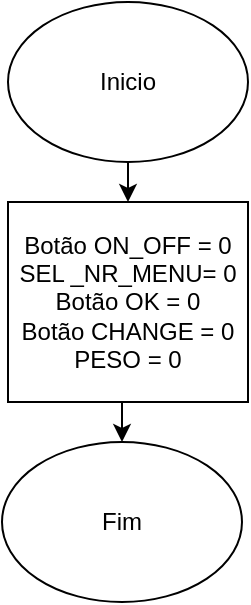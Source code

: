 <mxfile version="10.6.5" type="device"><diagram id="EixGLcNe33HgaYgmEgQo" name="Page-1"><mxGraphModel dx="840" dy="403" grid="1" gridSize="10" guides="1" tooltips="1" connect="1" arrows="1" fold="1" page="1" pageScale="1" pageWidth="827" pageHeight="1169" math="0" shadow="0"><root><mxCell id="0"/><mxCell id="1" parent="0"/><mxCell id="XMqYrkWbmvYxU_zvsqCI-3" style="edgeStyle=orthogonalEdgeStyle;rounded=0;orthogonalLoop=1;jettySize=auto;html=1;exitX=0.5;exitY=1;exitDx=0;exitDy=0;entryX=0.5;entryY=0;entryDx=0;entryDy=0;" edge="1" parent="1" source="XMqYrkWbmvYxU_zvsqCI-1" target="XMqYrkWbmvYxU_zvsqCI-2"><mxGeometry relative="1" as="geometry"/></mxCell><mxCell id="XMqYrkWbmvYxU_zvsqCI-1" value="Inicio" style="ellipse;whiteSpace=wrap;html=1;" vertex="1" parent="1"><mxGeometry x="353" y="20" width="120" height="80" as="geometry"/></mxCell><mxCell id="XMqYrkWbmvYxU_zvsqCI-5" style="edgeStyle=orthogonalEdgeStyle;rounded=0;orthogonalLoop=1;jettySize=auto;html=1;exitX=0.5;exitY=1;exitDx=0;exitDy=0;entryX=0.5;entryY=0;entryDx=0;entryDy=0;" edge="1" parent="1" source="XMqYrkWbmvYxU_zvsqCI-2" target="XMqYrkWbmvYxU_zvsqCI-4"><mxGeometry relative="1" as="geometry"/></mxCell><mxCell id="XMqYrkWbmvYxU_zvsqCI-2" value="Botão ON_OFF = 0&lt;br&gt;SEL _NR_MENU= 0&lt;br&gt;Botão OK = 0&lt;br&gt;Botão CHANGE = 0&lt;br&gt;PESO = 0&lt;br&gt;" style="rounded=0;whiteSpace=wrap;html=1;" vertex="1" parent="1"><mxGeometry x="353" y="120" width="120" height="100" as="geometry"/></mxCell><mxCell id="XMqYrkWbmvYxU_zvsqCI-4" value="Fim" style="ellipse;whiteSpace=wrap;html=1;" vertex="1" parent="1"><mxGeometry x="350" y="240" width="120" height="80" as="geometry"/></mxCell></root></mxGraphModel></diagram></mxfile>